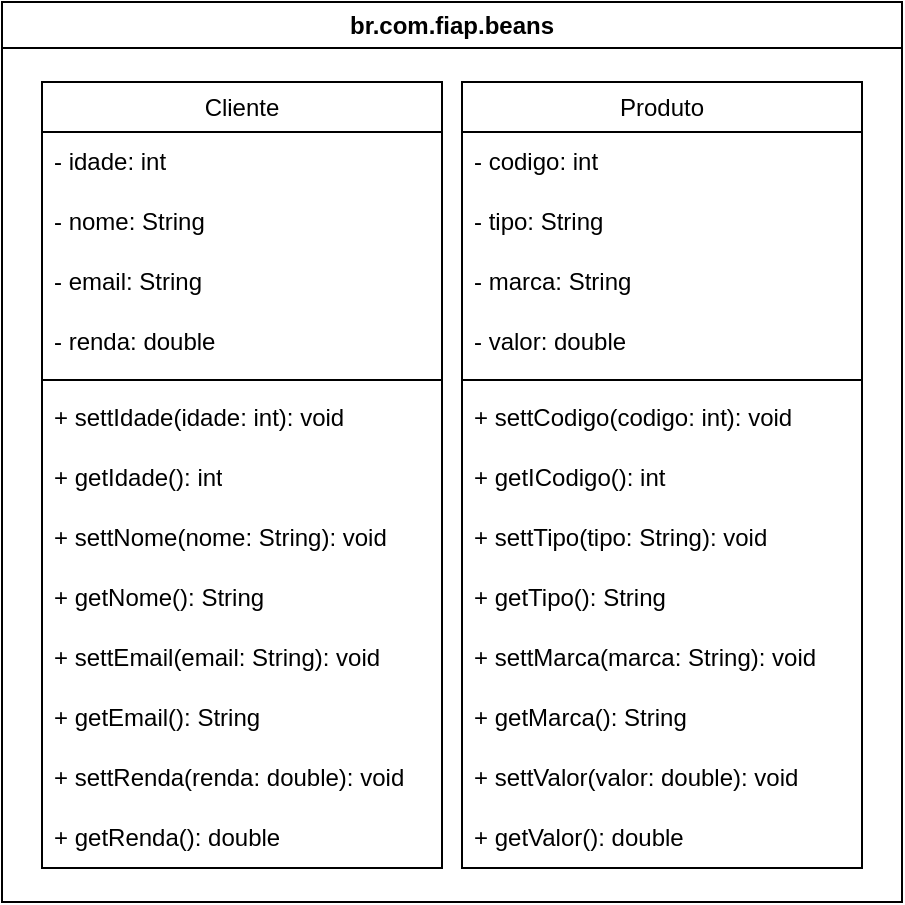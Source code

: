 <mxfile version="26.1.1">
  <diagram name="Page-1" id="9yvNEwdizCx69Er2hn3D">
    <mxGraphModel dx="1301" dy="716" grid="1" gridSize="10" guides="1" tooltips="1" connect="1" arrows="1" fold="1" page="1" pageScale="1" pageWidth="850" pageHeight="1100" math="0" shadow="0">
      <root>
        <mxCell id="0" />
        <mxCell id="1" parent="0" />
        <mxCell id="-f8f2UsQWGdHz2A_yQ2c-11" value="br.com.fiap.beans" style="swimlane;whiteSpace=wrap;html=1;" vertex="1" parent="1">
          <mxGeometry x="40" y="40" width="450" height="450" as="geometry" />
        </mxCell>
        <mxCell id="-f8f2UsQWGdHz2A_yQ2c-1" value="Cliente" style="swimlane;fontStyle=0;childLayout=stackLayout;horizontal=1;startSize=25;horizontalStack=0;resizeParent=1;resizeParentMax=0;resizeLast=0;collapsible=1;marginBottom=0;whiteSpace=wrap;html=1;" vertex="1" parent="-f8f2UsQWGdHz2A_yQ2c-11">
          <mxGeometry x="20" y="40" width="200" height="393" as="geometry">
            <mxRectangle x="120" y="160" width="80" height="30" as="alternateBounds" />
          </mxGeometry>
        </mxCell>
        <mxCell id="-f8f2UsQWGdHz2A_yQ2c-2" value="- idade: int" style="text;strokeColor=none;fillColor=none;align=left;verticalAlign=middle;spacingLeft=4;spacingRight=4;overflow=hidden;points=[[0,0.5],[1,0.5]];portConstraint=eastwest;rotatable=0;whiteSpace=wrap;html=1;fontSize=12;spacing=2;" vertex="1" parent="-f8f2UsQWGdHz2A_yQ2c-1">
          <mxGeometry y="25" width="200" height="30" as="geometry" />
        </mxCell>
        <mxCell id="-f8f2UsQWGdHz2A_yQ2c-3" value="- nome: String" style="text;strokeColor=none;fillColor=none;align=left;verticalAlign=middle;spacingLeft=4;spacingRight=4;overflow=hidden;points=[[0,0.5],[1,0.5]];portConstraint=eastwest;rotatable=0;whiteSpace=wrap;html=1;" vertex="1" parent="-f8f2UsQWGdHz2A_yQ2c-1">
          <mxGeometry y="55" width="200" height="30" as="geometry" />
        </mxCell>
        <mxCell id="-f8f2UsQWGdHz2A_yQ2c-4" value="- email: String" style="text;strokeColor=none;fillColor=none;align=left;verticalAlign=middle;spacingLeft=4;spacingRight=4;overflow=hidden;points=[[0,0.5],[1,0.5]];portConstraint=eastwest;rotatable=0;whiteSpace=wrap;html=1;" vertex="1" parent="-f8f2UsQWGdHz2A_yQ2c-1">
          <mxGeometry y="85" width="200" height="30" as="geometry" />
        </mxCell>
        <mxCell id="-f8f2UsQWGdHz2A_yQ2c-5" value="- renda: double" style="text;strokeColor=none;fillColor=none;align=left;verticalAlign=middle;spacingLeft=4;spacingRight=4;overflow=hidden;points=[[0,0.5],[1,0.5]];portConstraint=eastwest;rotatable=0;whiteSpace=wrap;html=1;" vertex="1" parent="-f8f2UsQWGdHz2A_yQ2c-1">
          <mxGeometry y="115" width="200" height="30" as="geometry" />
        </mxCell>
        <mxCell id="-f8f2UsQWGdHz2A_yQ2c-48" value="" style="line;strokeWidth=1;fillColor=none;align=left;verticalAlign=middle;spacingTop=-1;spacingLeft=3;spacingRight=3;rotatable=0;labelPosition=right;points=[];portConstraint=eastwest;strokeColor=inherit;" vertex="1" parent="-f8f2UsQWGdHz2A_yQ2c-1">
          <mxGeometry y="145" width="200" height="8" as="geometry" />
        </mxCell>
        <mxCell id="-f8f2UsQWGdHz2A_yQ2c-49" value="+ settIdade(idade: int): void" style="text;strokeColor=none;fillColor=none;align=left;verticalAlign=middle;spacingLeft=4;spacingRight=4;overflow=hidden;points=[[0,0.5],[1,0.5]];portConstraint=eastwest;rotatable=0;whiteSpace=wrap;html=1;" vertex="1" parent="-f8f2UsQWGdHz2A_yQ2c-1">
          <mxGeometry y="153" width="200" height="30" as="geometry" />
        </mxCell>
        <mxCell id="-f8f2UsQWGdHz2A_yQ2c-53" value="+ getIdade(): int" style="text;strokeColor=none;fillColor=none;align=left;verticalAlign=middle;spacingLeft=4;spacingRight=4;overflow=hidden;points=[[0,0.5],[1,0.5]];portConstraint=eastwest;rotatable=0;whiteSpace=wrap;html=1;" vertex="1" parent="-f8f2UsQWGdHz2A_yQ2c-1">
          <mxGeometry y="183" width="200" height="30" as="geometry" />
        </mxCell>
        <mxCell id="-f8f2UsQWGdHz2A_yQ2c-64" value="+ settNome(nome: String): void" style="text;strokeColor=none;fillColor=none;align=left;verticalAlign=middle;spacingLeft=4;spacingRight=4;overflow=hidden;points=[[0,0.5],[1,0.5]];portConstraint=eastwest;rotatable=0;whiteSpace=wrap;html=1;" vertex="1" parent="-f8f2UsQWGdHz2A_yQ2c-1">
          <mxGeometry y="213" width="200" height="30" as="geometry" />
        </mxCell>
        <mxCell id="-f8f2UsQWGdHz2A_yQ2c-65" value="+ getNome(): String" style="text;strokeColor=none;fillColor=none;align=left;verticalAlign=middle;spacingLeft=4;spacingRight=4;overflow=hidden;points=[[0,0.5],[1,0.5]];portConstraint=eastwest;rotatable=0;whiteSpace=wrap;html=1;" vertex="1" parent="-f8f2UsQWGdHz2A_yQ2c-1">
          <mxGeometry y="243" width="200" height="30" as="geometry" />
        </mxCell>
        <mxCell id="-f8f2UsQWGdHz2A_yQ2c-62" value="+ settEmail(email: String): void" style="text;strokeColor=none;fillColor=none;align=left;verticalAlign=middle;spacingLeft=4;spacingRight=4;overflow=hidden;points=[[0,0.5],[1,0.5]];portConstraint=eastwest;rotatable=0;whiteSpace=wrap;html=1;" vertex="1" parent="-f8f2UsQWGdHz2A_yQ2c-1">
          <mxGeometry y="273" width="200" height="30" as="geometry" />
        </mxCell>
        <mxCell id="-f8f2UsQWGdHz2A_yQ2c-63" value="+ getEmail(): String" style="text;strokeColor=none;fillColor=none;align=left;verticalAlign=middle;spacingLeft=4;spacingRight=4;overflow=hidden;points=[[0,0.5],[1,0.5]];portConstraint=eastwest;rotatable=0;whiteSpace=wrap;html=1;" vertex="1" parent="-f8f2UsQWGdHz2A_yQ2c-1">
          <mxGeometry y="303" width="200" height="30" as="geometry" />
        </mxCell>
        <mxCell id="-f8f2UsQWGdHz2A_yQ2c-66" value="+ settRenda(renda: double): void" style="text;strokeColor=none;fillColor=none;align=left;verticalAlign=middle;spacingLeft=4;spacingRight=4;overflow=hidden;points=[[0,0.5],[1,0.5]];portConstraint=eastwest;rotatable=0;whiteSpace=wrap;html=1;" vertex="1" parent="-f8f2UsQWGdHz2A_yQ2c-1">
          <mxGeometry y="333" width="200" height="30" as="geometry" />
        </mxCell>
        <mxCell id="-f8f2UsQWGdHz2A_yQ2c-67" value="+ getRenda(): double" style="text;strokeColor=none;fillColor=none;align=left;verticalAlign=middle;spacingLeft=4;spacingRight=4;overflow=hidden;points=[[0,0.5],[1,0.5]];portConstraint=eastwest;rotatable=0;whiteSpace=wrap;html=1;" vertex="1" parent="-f8f2UsQWGdHz2A_yQ2c-1">
          <mxGeometry y="363" width="200" height="30" as="geometry" />
        </mxCell>
        <mxCell id="-f8f2UsQWGdHz2A_yQ2c-70" value="Produto" style="swimlane;fontStyle=0;childLayout=stackLayout;horizontal=1;startSize=25;horizontalStack=0;resizeParent=1;resizeParentMax=0;resizeLast=0;collapsible=1;marginBottom=0;whiteSpace=wrap;html=1;" vertex="1" parent="-f8f2UsQWGdHz2A_yQ2c-11">
          <mxGeometry x="230" y="40" width="200" height="393" as="geometry">
            <mxRectangle x="120" y="160" width="80" height="30" as="alternateBounds" />
          </mxGeometry>
        </mxCell>
        <mxCell id="-f8f2UsQWGdHz2A_yQ2c-71" value="- codigo: int" style="text;strokeColor=none;fillColor=none;align=left;verticalAlign=middle;spacingLeft=4;spacingRight=4;overflow=hidden;points=[[0,0.5],[1,0.5]];portConstraint=eastwest;rotatable=0;whiteSpace=wrap;html=1;fontSize=12;spacing=2;" vertex="1" parent="-f8f2UsQWGdHz2A_yQ2c-70">
          <mxGeometry y="25" width="200" height="30" as="geometry" />
        </mxCell>
        <mxCell id="-f8f2UsQWGdHz2A_yQ2c-72" value="- tipo: String" style="text;strokeColor=none;fillColor=none;align=left;verticalAlign=middle;spacingLeft=4;spacingRight=4;overflow=hidden;points=[[0,0.5],[1,0.5]];portConstraint=eastwest;rotatable=0;whiteSpace=wrap;html=1;" vertex="1" parent="-f8f2UsQWGdHz2A_yQ2c-70">
          <mxGeometry y="55" width="200" height="30" as="geometry" />
        </mxCell>
        <mxCell id="-f8f2UsQWGdHz2A_yQ2c-73" value="- marca: String" style="text;strokeColor=none;fillColor=none;align=left;verticalAlign=middle;spacingLeft=4;spacingRight=4;overflow=hidden;points=[[0,0.5],[1,0.5]];portConstraint=eastwest;rotatable=0;whiteSpace=wrap;html=1;" vertex="1" parent="-f8f2UsQWGdHz2A_yQ2c-70">
          <mxGeometry y="85" width="200" height="30" as="geometry" />
        </mxCell>
        <mxCell id="-f8f2UsQWGdHz2A_yQ2c-74" value="- valor: double" style="text;strokeColor=none;fillColor=none;align=left;verticalAlign=middle;spacingLeft=4;spacingRight=4;overflow=hidden;points=[[0,0.5],[1,0.5]];portConstraint=eastwest;rotatable=0;whiteSpace=wrap;html=1;" vertex="1" parent="-f8f2UsQWGdHz2A_yQ2c-70">
          <mxGeometry y="115" width="200" height="30" as="geometry" />
        </mxCell>
        <mxCell id="-f8f2UsQWGdHz2A_yQ2c-75" value="" style="line;strokeWidth=1;fillColor=none;align=left;verticalAlign=middle;spacingTop=-1;spacingLeft=3;spacingRight=3;rotatable=0;labelPosition=right;points=[];portConstraint=eastwest;strokeColor=inherit;" vertex="1" parent="-f8f2UsQWGdHz2A_yQ2c-70">
          <mxGeometry y="145" width="200" height="8" as="geometry" />
        </mxCell>
        <mxCell id="-f8f2UsQWGdHz2A_yQ2c-76" value="+ settCodigo(codigo: int): void" style="text;strokeColor=none;fillColor=none;align=left;verticalAlign=middle;spacingLeft=4;spacingRight=4;overflow=hidden;points=[[0,0.5],[1,0.5]];portConstraint=eastwest;rotatable=0;whiteSpace=wrap;html=1;" vertex="1" parent="-f8f2UsQWGdHz2A_yQ2c-70">
          <mxGeometry y="153" width="200" height="30" as="geometry" />
        </mxCell>
        <mxCell id="-f8f2UsQWGdHz2A_yQ2c-77" value="+ getICodigo(): int" style="text;strokeColor=none;fillColor=none;align=left;verticalAlign=middle;spacingLeft=4;spacingRight=4;overflow=hidden;points=[[0,0.5],[1,0.5]];portConstraint=eastwest;rotatable=0;whiteSpace=wrap;html=1;" vertex="1" parent="-f8f2UsQWGdHz2A_yQ2c-70">
          <mxGeometry y="183" width="200" height="30" as="geometry" />
        </mxCell>
        <mxCell id="-f8f2UsQWGdHz2A_yQ2c-78" value="+ settTipo(tipo: String): void" style="text;strokeColor=none;fillColor=none;align=left;verticalAlign=middle;spacingLeft=4;spacingRight=4;overflow=hidden;points=[[0,0.5],[1,0.5]];portConstraint=eastwest;rotatable=0;whiteSpace=wrap;html=1;" vertex="1" parent="-f8f2UsQWGdHz2A_yQ2c-70">
          <mxGeometry y="213" width="200" height="30" as="geometry" />
        </mxCell>
        <mxCell id="-f8f2UsQWGdHz2A_yQ2c-79" value="+ getTipo(): String" style="text;strokeColor=none;fillColor=none;align=left;verticalAlign=middle;spacingLeft=4;spacingRight=4;overflow=hidden;points=[[0,0.5],[1,0.5]];portConstraint=eastwest;rotatable=0;whiteSpace=wrap;html=1;" vertex="1" parent="-f8f2UsQWGdHz2A_yQ2c-70">
          <mxGeometry y="243" width="200" height="30" as="geometry" />
        </mxCell>
        <mxCell id="-f8f2UsQWGdHz2A_yQ2c-80" value="+ settMarca(marca: String): void" style="text;strokeColor=none;fillColor=none;align=left;verticalAlign=middle;spacingLeft=4;spacingRight=4;overflow=hidden;points=[[0,0.5],[1,0.5]];portConstraint=eastwest;rotatable=0;whiteSpace=wrap;html=1;" vertex="1" parent="-f8f2UsQWGdHz2A_yQ2c-70">
          <mxGeometry y="273" width="200" height="30" as="geometry" />
        </mxCell>
        <mxCell id="-f8f2UsQWGdHz2A_yQ2c-81" value="+ getMarca(): String" style="text;strokeColor=none;fillColor=none;align=left;verticalAlign=middle;spacingLeft=4;spacingRight=4;overflow=hidden;points=[[0,0.5],[1,0.5]];portConstraint=eastwest;rotatable=0;whiteSpace=wrap;html=1;" vertex="1" parent="-f8f2UsQWGdHz2A_yQ2c-70">
          <mxGeometry y="303" width="200" height="30" as="geometry" />
        </mxCell>
        <mxCell id="-f8f2UsQWGdHz2A_yQ2c-82" value="+ settValor(valor: double): void" style="text;strokeColor=none;fillColor=none;align=left;verticalAlign=middle;spacingLeft=4;spacingRight=4;overflow=hidden;points=[[0,0.5],[1,0.5]];portConstraint=eastwest;rotatable=0;whiteSpace=wrap;html=1;" vertex="1" parent="-f8f2UsQWGdHz2A_yQ2c-70">
          <mxGeometry y="333" width="200" height="30" as="geometry" />
        </mxCell>
        <mxCell id="-f8f2UsQWGdHz2A_yQ2c-83" value="+ getValor(): double" style="text;strokeColor=none;fillColor=none;align=left;verticalAlign=middle;spacingLeft=4;spacingRight=4;overflow=hidden;points=[[0,0.5],[1,0.5]];portConstraint=eastwest;rotatable=0;whiteSpace=wrap;html=1;" vertex="1" parent="-f8f2UsQWGdHz2A_yQ2c-70">
          <mxGeometry y="363" width="200" height="30" as="geometry" />
        </mxCell>
      </root>
    </mxGraphModel>
  </diagram>
</mxfile>
